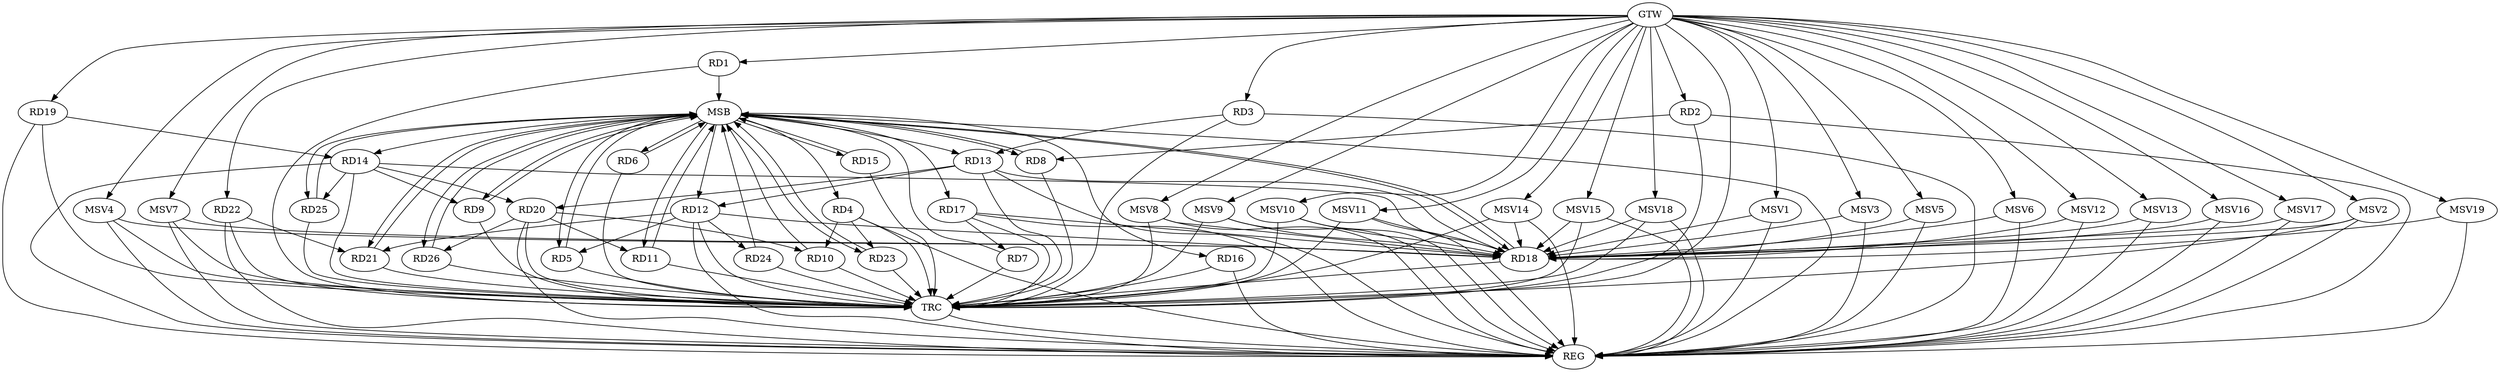 strict digraph G {
  RD1 [ label="RD1" ];
  RD2 [ label="RD2" ];
  RD3 [ label="RD3" ];
  RD4 [ label="RD4" ];
  RD5 [ label="RD5" ];
  RD6 [ label="RD6" ];
  RD7 [ label="RD7" ];
  RD8 [ label="RD8" ];
  RD9 [ label="RD9" ];
  RD10 [ label="RD10" ];
  RD11 [ label="RD11" ];
  RD12 [ label="RD12" ];
  RD13 [ label="RD13" ];
  RD14 [ label="RD14" ];
  RD15 [ label="RD15" ];
  RD16 [ label="RD16" ];
  RD17 [ label="RD17" ];
  RD18 [ label="RD18" ];
  RD19 [ label="RD19" ];
  RD20 [ label="RD20" ];
  RD21 [ label="RD21" ];
  RD22 [ label="RD22" ];
  RD23 [ label="RD23" ];
  RD24 [ label="RD24" ];
  RD25 [ label="RD25" ];
  RD26 [ label="RD26" ];
  GTW [ label="GTW" ];
  REG [ label="REG" ];
  MSB [ label="MSB" ];
  TRC [ label="TRC" ];
  MSV1 [ label="MSV1" ];
  MSV2 [ label="MSV2" ];
  MSV3 [ label="MSV3" ];
  MSV4 [ label="MSV4" ];
  MSV5 [ label="MSV5" ];
  MSV6 [ label="MSV6" ];
  MSV7 [ label="MSV7" ];
  MSV8 [ label="MSV8" ];
  MSV9 [ label="MSV9" ];
  MSV10 [ label="MSV10" ];
  MSV11 [ label="MSV11" ];
  MSV12 [ label="MSV12" ];
  MSV13 [ label="MSV13" ];
  MSV14 [ label="MSV14" ];
  MSV15 [ label="MSV15" ];
  MSV16 [ label="MSV16" ];
  MSV17 [ label="MSV17" ];
  MSV18 [ label="MSV18" ];
  MSV19 [ label="MSV19" ];
  RD2 -> RD8;
  RD3 -> RD13;
  RD4 -> RD10;
  RD4 -> RD23;
  RD12 -> RD5;
  RD17 -> RD7;
  RD14 -> RD9;
  RD20 -> RD10;
  RD20 -> RD11;
  RD13 -> RD12;
  RD12 -> RD18;
  RD12 -> RD21;
  RD12 -> RD24;
  RD13 -> RD18;
  RD13 -> RD20;
  RD14 -> RD18;
  RD19 -> RD14;
  RD14 -> RD20;
  RD14 -> RD25;
  RD17 -> RD18;
  RD20 -> RD26;
  RD22 -> RD21;
  GTW -> RD1;
  GTW -> RD2;
  GTW -> RD3;
  GTW -> RD19;
  GTW -> RD22;
  RD2 -> REG;
  RD3 -> REG;
  RD4 -> REG;
  RD12 -> REG;
  RD13 -> REG;
  RD14 -> REG;
  RD16 -> REG;
  RD17 -> REG;
  RD19 -> REG;
  RD20 -> REG;
  RD22 -> REG;
  RD1 -> MSB;
  MSB -> RD15;
  MSB -> REG;
  RD5 -> MSB;
  MSB -> RD6;
  MSB -> RD8;
  MSB -> RD11;
  RD6 -> MSB;
  MSB -> RD9;
  MSB -> RD12;
  MSB -> RD26;
  RD7 -> MSB;
  RD8 -> MSB;
  MSB -> RD14;
  MSB -> RD16;
  MSB -> RD21;
  RD9 -> MSB;
  MSB -> RD4;
  RD10 -> MSB;
  MSB -> RD17;
  RD11 -> MSB;
  RD15 -> MSB;
  RD18 -> MSB;
  MSB -> RD23;
  RD21 -> MSB;
  MSB -> RD13;
  RD23 -> MSB;
  MSB -> RD5;
  MSB -> RD18;
  MSB -> RD25;
  RD24 -> MSB;
  RD25 -> MSB;
  RD26 -> MSB;
  RD1 -> TRC;
  RD2 -> TRC;
  RD3 -> TRC;
  RD4 -> TRC;
  RD5 -> TRC;
  RD6 -> TRC;
  RD7 -> TRC;
  RD8 -> TRC;
  RD9 -> TRC;
  RD10 -> TRC;
  RD11 -> TRC;
  RD12 -> TRC;
  RD13 -> TRC;
  RD14 -> TRC;
  RD15 -> TRC;
  RD16 -> TRC;
  RD17 -> TRC;
  RD18 -> TRC;
  RD19 -> TRC;
  RD20 -> TRC;
  RD21 -> TRC;
  RD22 -> TRC;
  RD23 -> TRC;
  RD24 -> TRC;
  RD25 -> TRC;
  RD26 -> TRC;
  GTW -> TRC;
  TRC -> REG;
  MSV1 -> RD18;
  MSV2 -> RD18;
  GTW -> MSV1;
  MSV1 -> REG;
  GTW -> MSV2;
  MSV2 -> REG;
  MSV2 -> TRC;
  MSV3 -> RD18;
  MSV4 -> RD18;
  GTW -> MSV3;
  MSV3 -> REG;
  GTW -> MSV4;
  MSV4 -> REG;
  MSV4 -> TRC;
  MSV5 -> RD18;
  MSV6 -> RD18;
  MSV7 -> RD18;
  MSV8 -> RD18;
  GTW -> MSV5;
  MSV5 -> REG;
  GTW -> MSV6;
  MSV6 -> REG;
  GTW -> MSV7;
  MSV7 -> REG;
  MSV7 -> TRC;
  GTW -> MSV8;
  MSV8 -> REG;
  MSV8 -> TRC;
  MSV9 -> RD18;
  MSV10 -> RD18;
  GTW -> MSV9;
  MSV9 -> REG;
  MSV9 -> TRC;
  GTW -> MSV10;
  MSV10 -> REG;
  MSV10 -> TRC;
  MSV11 -> RD18;
  GTW -> MSV11;
  MSV11 -> REG;
  MSV11 -> TRC;
  MSV12 -> RD18;
  GTW -> MSV12;
  MSV12 -> REG;
  MSV13 -> RD18;
  GTW -> MSV13;
  MSV13 -> REG;
  MSV14 -> RD18;
  MSV15 -> RD18;
  GTW -> MSV14;
  MSV14 -> REG;
  MSV14 -> TRC;
  GTW -> MSV15;
  MSV15 -> REG;
  MSV15 -> TRC;
  MSV16 -> RD18;
  GTW -> MSV16;
  MSV16 -> REG;
  MSV17 -> RD18;
  MSV18 -> RD18;
  MSV19 -> RD18;
  GTW -> MSV17;
  MSV17 -> REG;
  GTW -> MSV18;
  MSV18 -> REG;
  MSV18 -> TRC;
  GTW -> MSV19;
  MSV19 -> REG;
}

